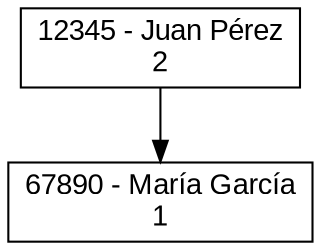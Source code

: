 
digraph G {
node [fontname="Arial"];
"12345 - Juan Pérez\n2" [shape=rectangle, style=filled, fillcolor=white];
"12345 - Juan Pérez\n2" -> "67890 - María García\n1";
"67890 - María García\n1" [shape=rectangle, style=filled, fillcolor=white];
}